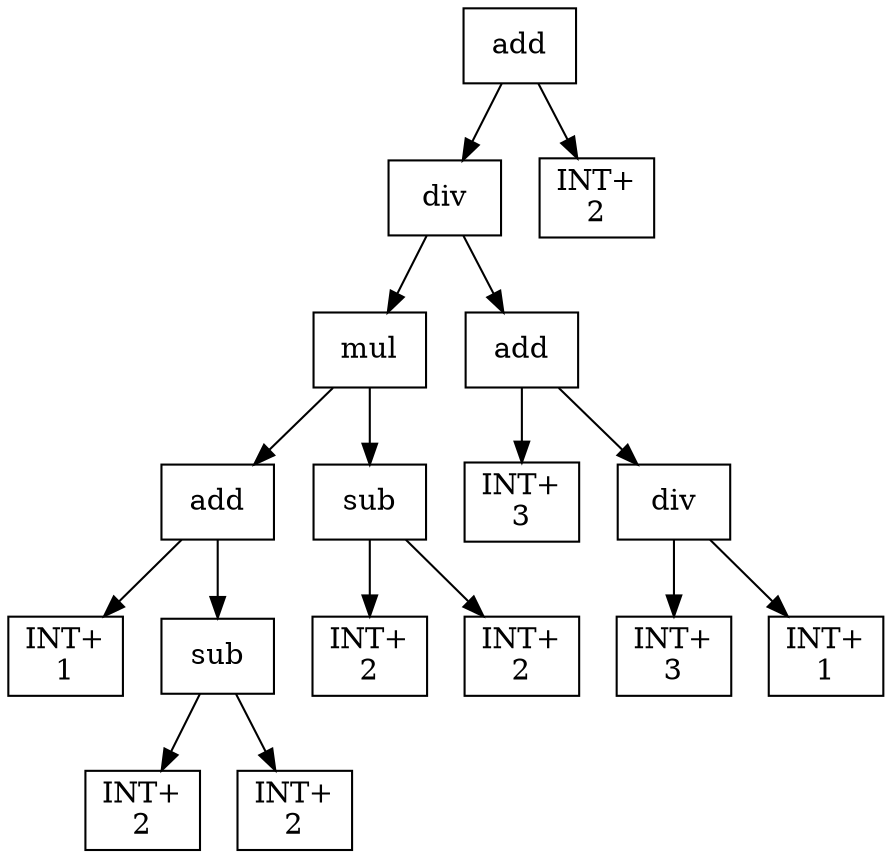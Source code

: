 digraph expr {
  node [shape=box];
  n1 [label="add"];
  n2 [label="div"];
  n3 [label="mul"];
  n4 [label="add"];
  n5 [label="INT+\n1"];
  n6 [label="sub"];
  n7 [label="INT+\n2"];
  n8 [label="INT+\n2"];
  n6 -> n7;
  n6 -> n8;
  n4 -> n5;
  n4 -> n6;
  n9 [label="sub"];
  n10 [label="INT+\n2"];
  n11 [label="INT+\n2"];
  n9 -> n10;
  n9 -> n11;
  n3 -> n4;
  n3 -> n9;
  n12 [label="add"];
  n13 [label="INT+\n3"];
  n14 [label="div"];
  n15 [label="INT+\n3"];
  n16 [label="INT+\n1"];
  n14 -> n15;
  n14 -> n16;
  n12 -> n13;
  n12 -> n14;
  n2 -> n3;
  n2 -> n12;
  n17 [label="INT+\n2"];
  n1 -> n2;
  n1 -> n17;
}